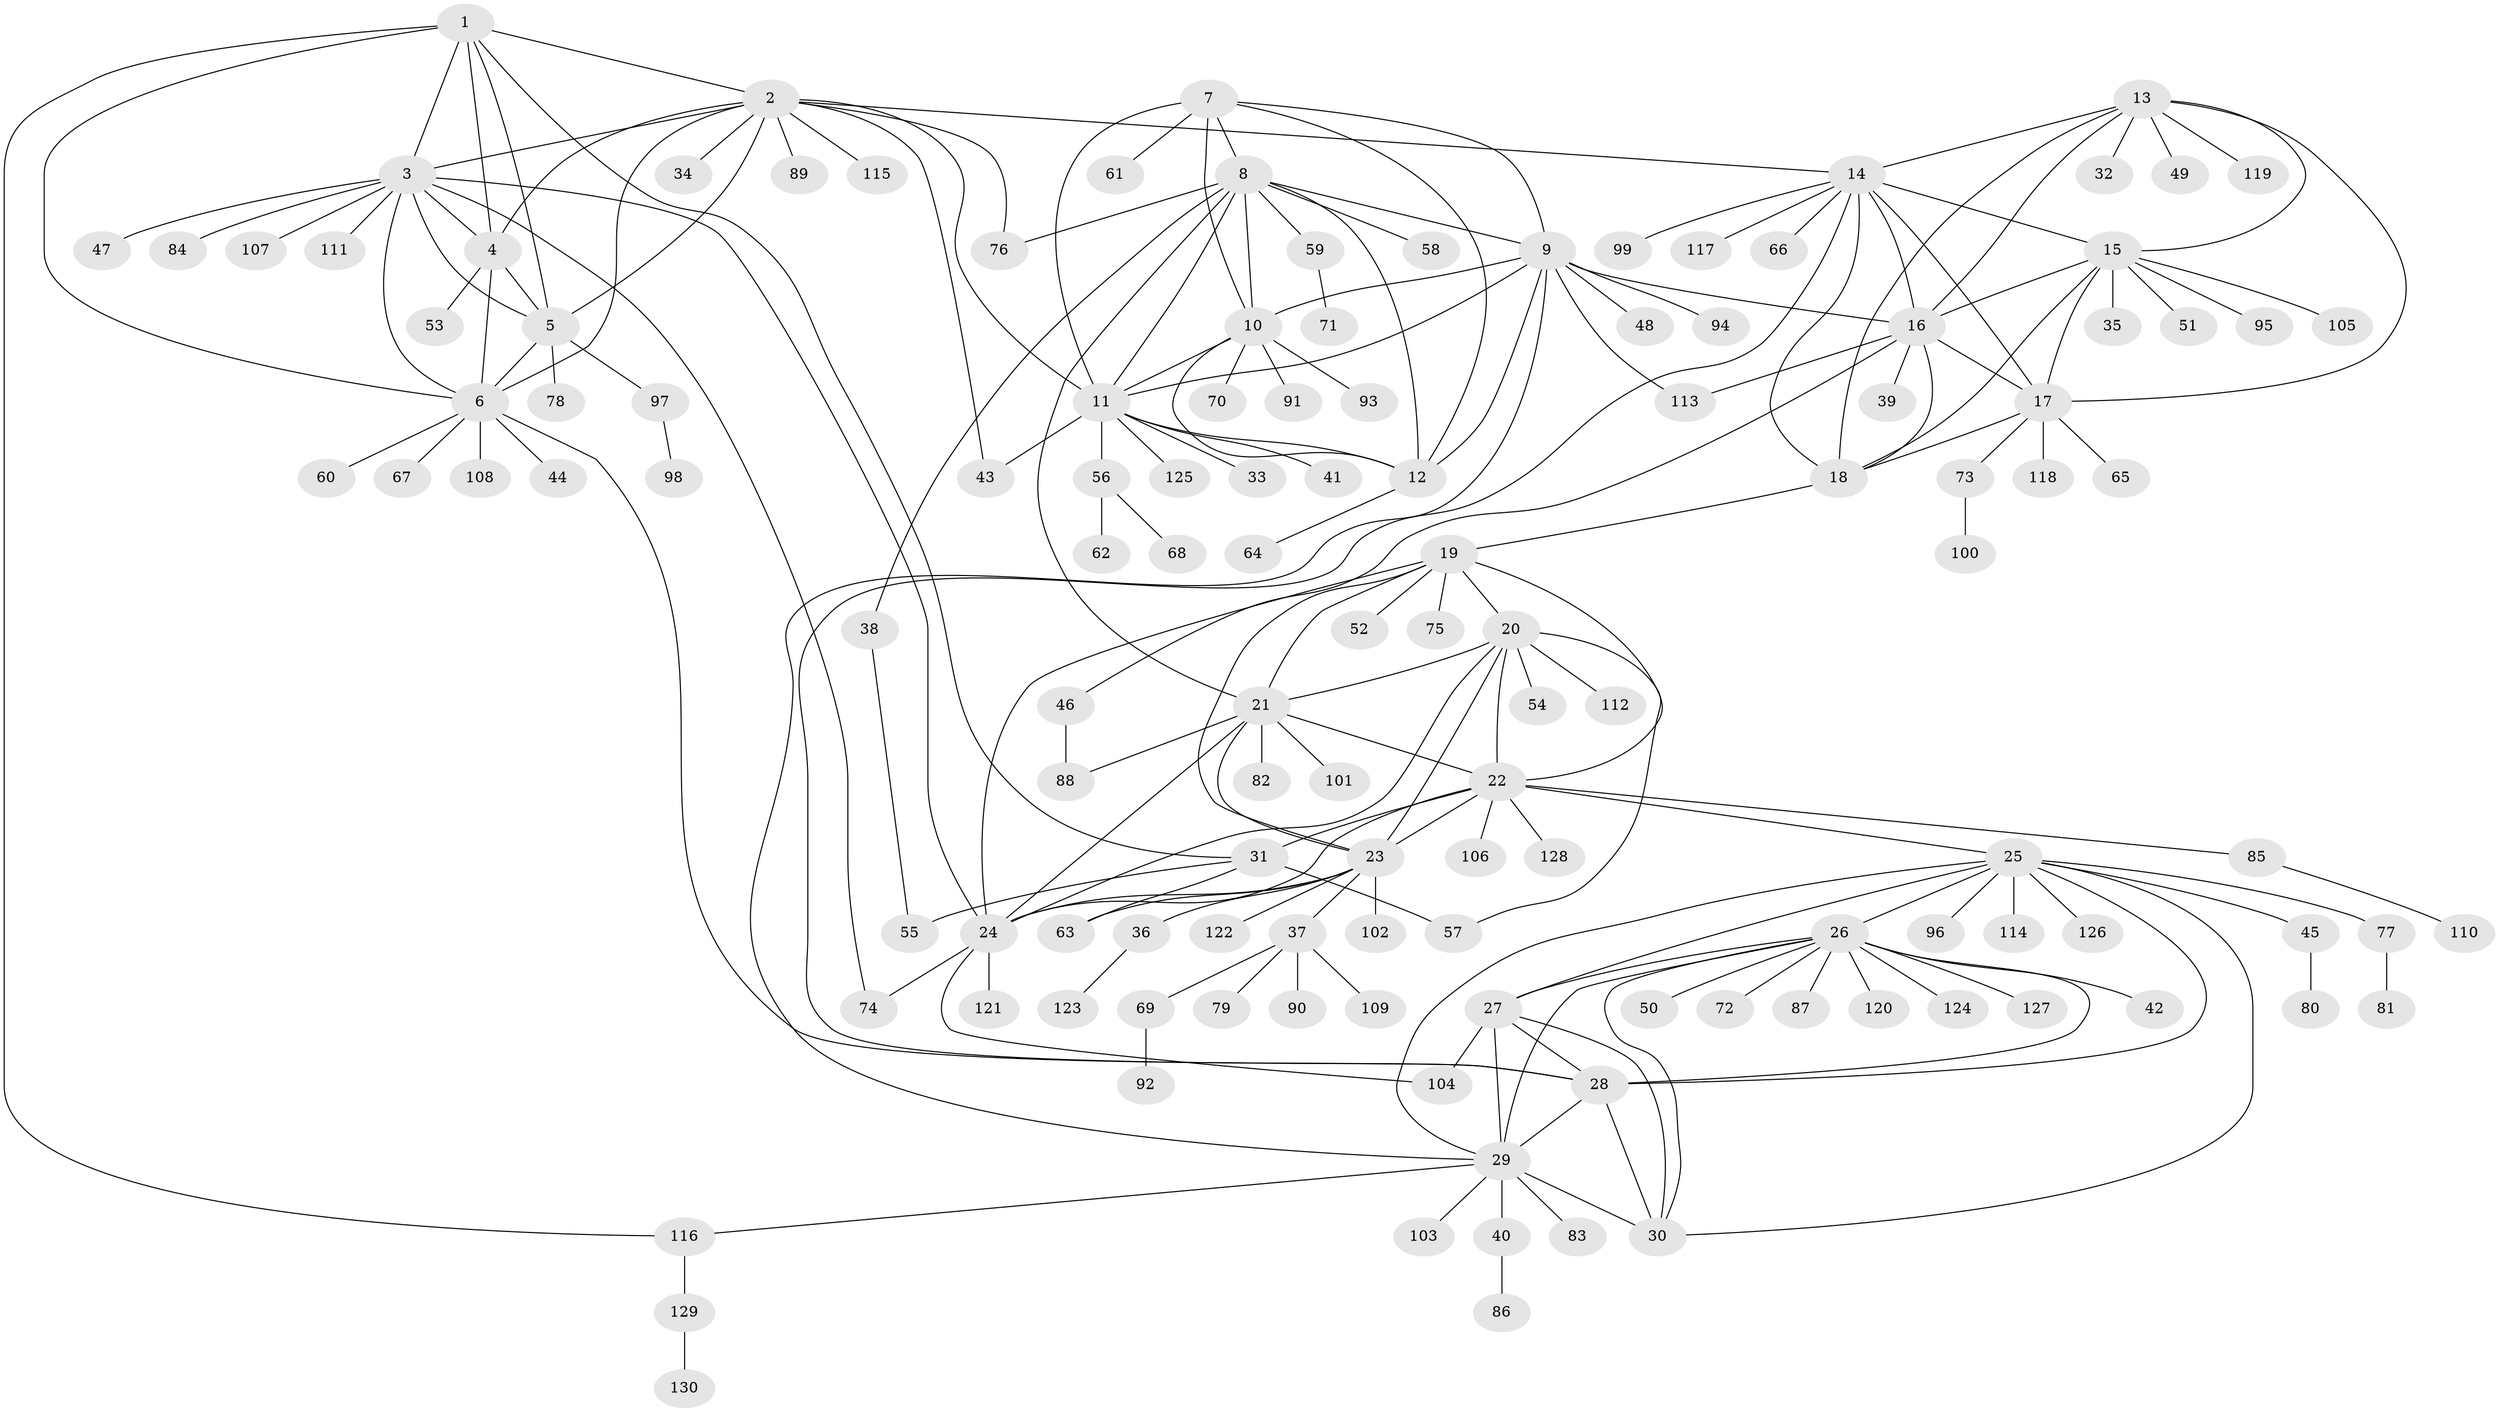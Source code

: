 // coarse degree distribution, {4: 0.038461538461538464, 5: 0.019230769230769232, 9: 0.019230769230769232, 2: 0.057692307692307696, 1: 0.75, 13: 0.019230769230769232, 7: 0.019230769230769232, 8: 0.057692307692307696, 11: 0.019230769230769232}
// Generated by graph-tools (version 1.1) at 2025/58/03/04/25 21:58:13]
// undirected, 130 vertices, 196 edges
graph export_dot {
graph [start="1"]
  node [color=gray90,style=filled];
  1;
  2;
  3;
  4;
  5;
  6;
  7;
  8;
  9;
  10;
  11;
  12;
  13;
  14;
  15;
  16;
  17;
  18;
  19;
  20;
  21;
  22;
  23;
  24;
  25;
  26;
  27;
  28;
  29;
  30;
  31;
  32;
  33;
  34;
  35;
  36;
  37;
  38;
  39;
  40;
  41;
  42;
  43;
  44;
  45;
  46;
  47;
  48;
  49;
  50;
  51;
  52;
  53;
  54;
  55;
  56;
  57;
  58;
  59;
  60;
  61;
  62;
  63;
  64;
  65;
  66;
  67;
  68;
  69;
  70;
  71;
  72;
  73;
  74;
  75;
  76;
  77;
  78;
  79;
  80;
  81;
  82;
  83;
  84;
  85;
  86;
  87;
  88;
  89;
  90;
  91;
  92;
  93;
  94;
  95;
  96;
  97;
  98;
  99;
  100;
  101;
  102;
  103;
  104;
  105;
  106;
  107;
  108;
  109;
  110;
  111;
  112;
  113;
  114;
  115;
  116;
  117;
  118;
  119;
  120;
  121;
  122;
  123;
  124;
  125;
  126;
  127;
  128;
  129;
  130;
  1 -- 2;
  1 -- 3;
  1 -- 4;
  1 -- 5;
  1 -- 6;
  1 -- 31;
  1 -- 116;
  2 -- 3;
  2 -- 4;
  2 -- 5;
  2 -- 6;
  2 -- 11;
  2 -- 14;
  2 -- 34;
  2 -- 43;
  2 -- 76;
  2 -- 89;
  2 -- 115;
  3 -- 4;
  3 -- 5;
  3 -- 6;
  3 -- 24;
  3 -- 47;
  3 -- 74;
  3 -- 84;
  3 -- 107;
  3 -- 111;
  4 -- 5;
  4 -- 6;
  4 -- 53;
  5 -- 6;
  5 -- 78;
  5 -- 97;
  6 -- 28;
  6 -- 44;
  6 -- 60;
  6 -- 67;
  6 -- 108;
  7 -- 8;
  7 -- 9;
  7 -- 10;
  7 -- 11;
  7 -- 12;
  7 -- 61;
  8 -- 9;
  8 -- 10;
  8 -- 11;
  8 -- 12;
  8 -- 21;
  8 -- 38;
  8 -- 58;
  8 -- 59;
  8 -- 76;
  9 -- 10;
  9 -- 11;
  9 -- 12;
  9 -- 16;
  9 -- 29;
  9 -- 48;
  9 -- 94;
  9 -- 113;
  10 -- 11;
  10 -- 12;
  10 -- 70;
  10 -- 91;
  10 -- 93;
  11 -- 12;
  11 -- 33;
  11 -- 41;
  11 -- 43;
  11 -- 56;
  11 -- 125;
  12 -- 64;
  13 -- 14;
  13 -- 15;
  13 -- 16;
  13 -- 17;
  13 -- 18;
  13 -- 32;
  13 -- 49;
  13 -- 119;
  14 -- 15;
  14 -- 16;
  14 -- 17;
  14 -- 18;
  14 -- 28;
  14 -- 66;
  14 -- 99;
  14 -- 117;
  15 -- 16;
  15 -- 17;
  15 -- 18;
  15 -- 35;
  15 -- 51;
  15 -- 95;
  15 -- 105;
  16 -- 17;
  16 -- 18;
  16 -- 39;
  16 -- 46;
  16 -- 113;
  17 -- 18;
  17 -- 65;
  17 -- 73;
  17 -- 118;
  18 -- 19;
  19 -- 20;
  19 -- 21;
  19 -- 22;
  19 -- 23;
  19 -- 24;
  19 -- 52;
  19 -- 75;
  20 -- 21;
  20 -- 22;
  20 -- 23;
  20 -- 24;
  20 -- 54;
  20 -- 57;
  20 -- 112;
  21 -- 22;
  21 -- 23;
  21 -- 24;
  21 -- 82;
  21 -- 88;
  21 -- 101;
  22 -- 23;
  22 -- 24;
  22 -- 25;
  22 -- 31;
  22 -- 85;
  22 -- 106;
  22 -- 128;
  23 -- 24;
  23 -- 36;
  23 -- 37;
  23 -- 63;
  23 -- 102;
  23 -- 122;
  24 -- 74;
  24 -- 104;
  24 -- 121;
  25 -- 26;
  25 -- 27;
  25 -- 28;
  25 -- 29;
  25 -- 30;
  25 -- 45;
  25 -- 77;
  25 -- 96;
  25 -- 114;
  25 -- 126;
  26 -- 27;
  26 -- 28;
  26 -- 29;
  26 -- 30;
  26 -- 42;
  26 -- 50;
  26 -- 72;
  26 -- 87;
  26 -- 120;
  26 -- 124;
  26 -- 127;
  27 -- 28;
  27 -- 29;
  27 -- 30;
  27 -- 104;
  28 -- 29;
  28 -- 30;
  29 -- 30;
  29 -- 40;
  29 -- 83;
  29 -- 103;
  29 -- 116;
  31 -- 55;
  31 -- 57;
  31 -- 63;
  36 -- 123;
  37 -- 69;
  37 -- 79;
  37 -- 90;
  37 -- 109;
  38 -- 55;
  40 -- 86;
  45 -- 80;
  46 -- 88;
  56 -- 62;
  56 -- 68;
  59 -- 71;
  69 -- 92;
  73 -- 100;
  77 -- 81;
  85 -- 110;
  97 -- 98;
  116 -- 129;
  129 -- 130;
}
